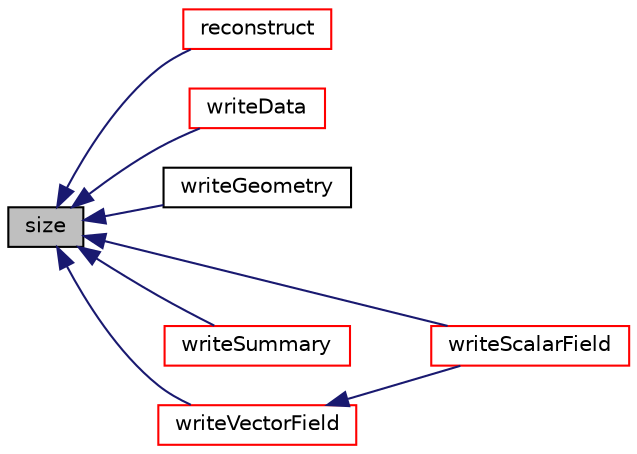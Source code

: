 digraph "size"
{
  bgcolor="transparent";
  edge [fontname="Helvetica",fontsize="10",labelfontname="Helvetica",labelfontsize="10"];
  node [fontname="Helvetica",fontsize="10",shape=record];
  rankdir="LR";
  Node1 [label="size",height=0.2,width=0.4,color="black", fillcolor="grey75", style="filled", fontcolor="black"];
  Node1 -> Node2 [dir="back",color="midnightblue",fontsize="10",style="solid",fontname="Helvetica"];
  Node2 [label="reconstruct",height=0.2,width=0.4,color="red",URL="$a00646.html#a7dd013b2d8fc94af2649cccf9491dfcc",tooltip="Reconstruct part characteristics (eg, element types) from Istream. "];
  Node1 -> Node3 [dir="back",color="midnightblue",fontsize="10",style="solid",fontname="Helvetica"];
  Node3 [label="writeData",height=0.2,width=0.4,color="red",URL="$a00646.html#a2a3ea7b116b283507dc19bc8f4719c3d",tooltip="Write reconstruction information for the object. "];
  Node1 -> Node4 [dir="back",color="midnightblue",fontsize="10",style="solid",fontname="Helvetica"];
  Node4 [label="writeGeometry",height=0.2,width=0.4,color="black",URL="$a00646.html#a0167ca94bd5095b2d47fd5361b4de10b",tooltip="Helper: write geometry given the pointField. "];
  Node1 -> Node5 [dir="back",color="midnightblue",fontsize="10",style="solid",fontname="Helvetica"];
  Node5 [label="writeScalarField",height=0.2,width=0.4,color="red",URL="$a00646.html#a65ad618b610319e0ef4c0080afd1f3f0",tooltip="Write scalar field. "];
  Node1 -> Node6 [dir="back",color="midnightblue",fontsize="10",style="solid",fontname="Helvetica"];
  Node6 [label="writeSummary",height=0.2,width=0.4,color="red",URL="$a00646.html#a46abc8b058281199fba0b3b21ec9a6f7",tooltip="Write summary information about the object. "];
  Node1 -> Node7 [dir="back",color="midnightblue",fontsize="10",style="solid",fontname="Helvetica"];
  Node7 [label="writeVectorField",height=0.2,width=0.4,color="red",URL="$a00646.html#abb57fcdac84a89a406c3850598af0ad7",tooltip="Write vector field components. "];
  Node7 -> Node5 [dir="back",color="midnightblue",fontsize="10",style="solid",fontname="Helvetica"];
}
